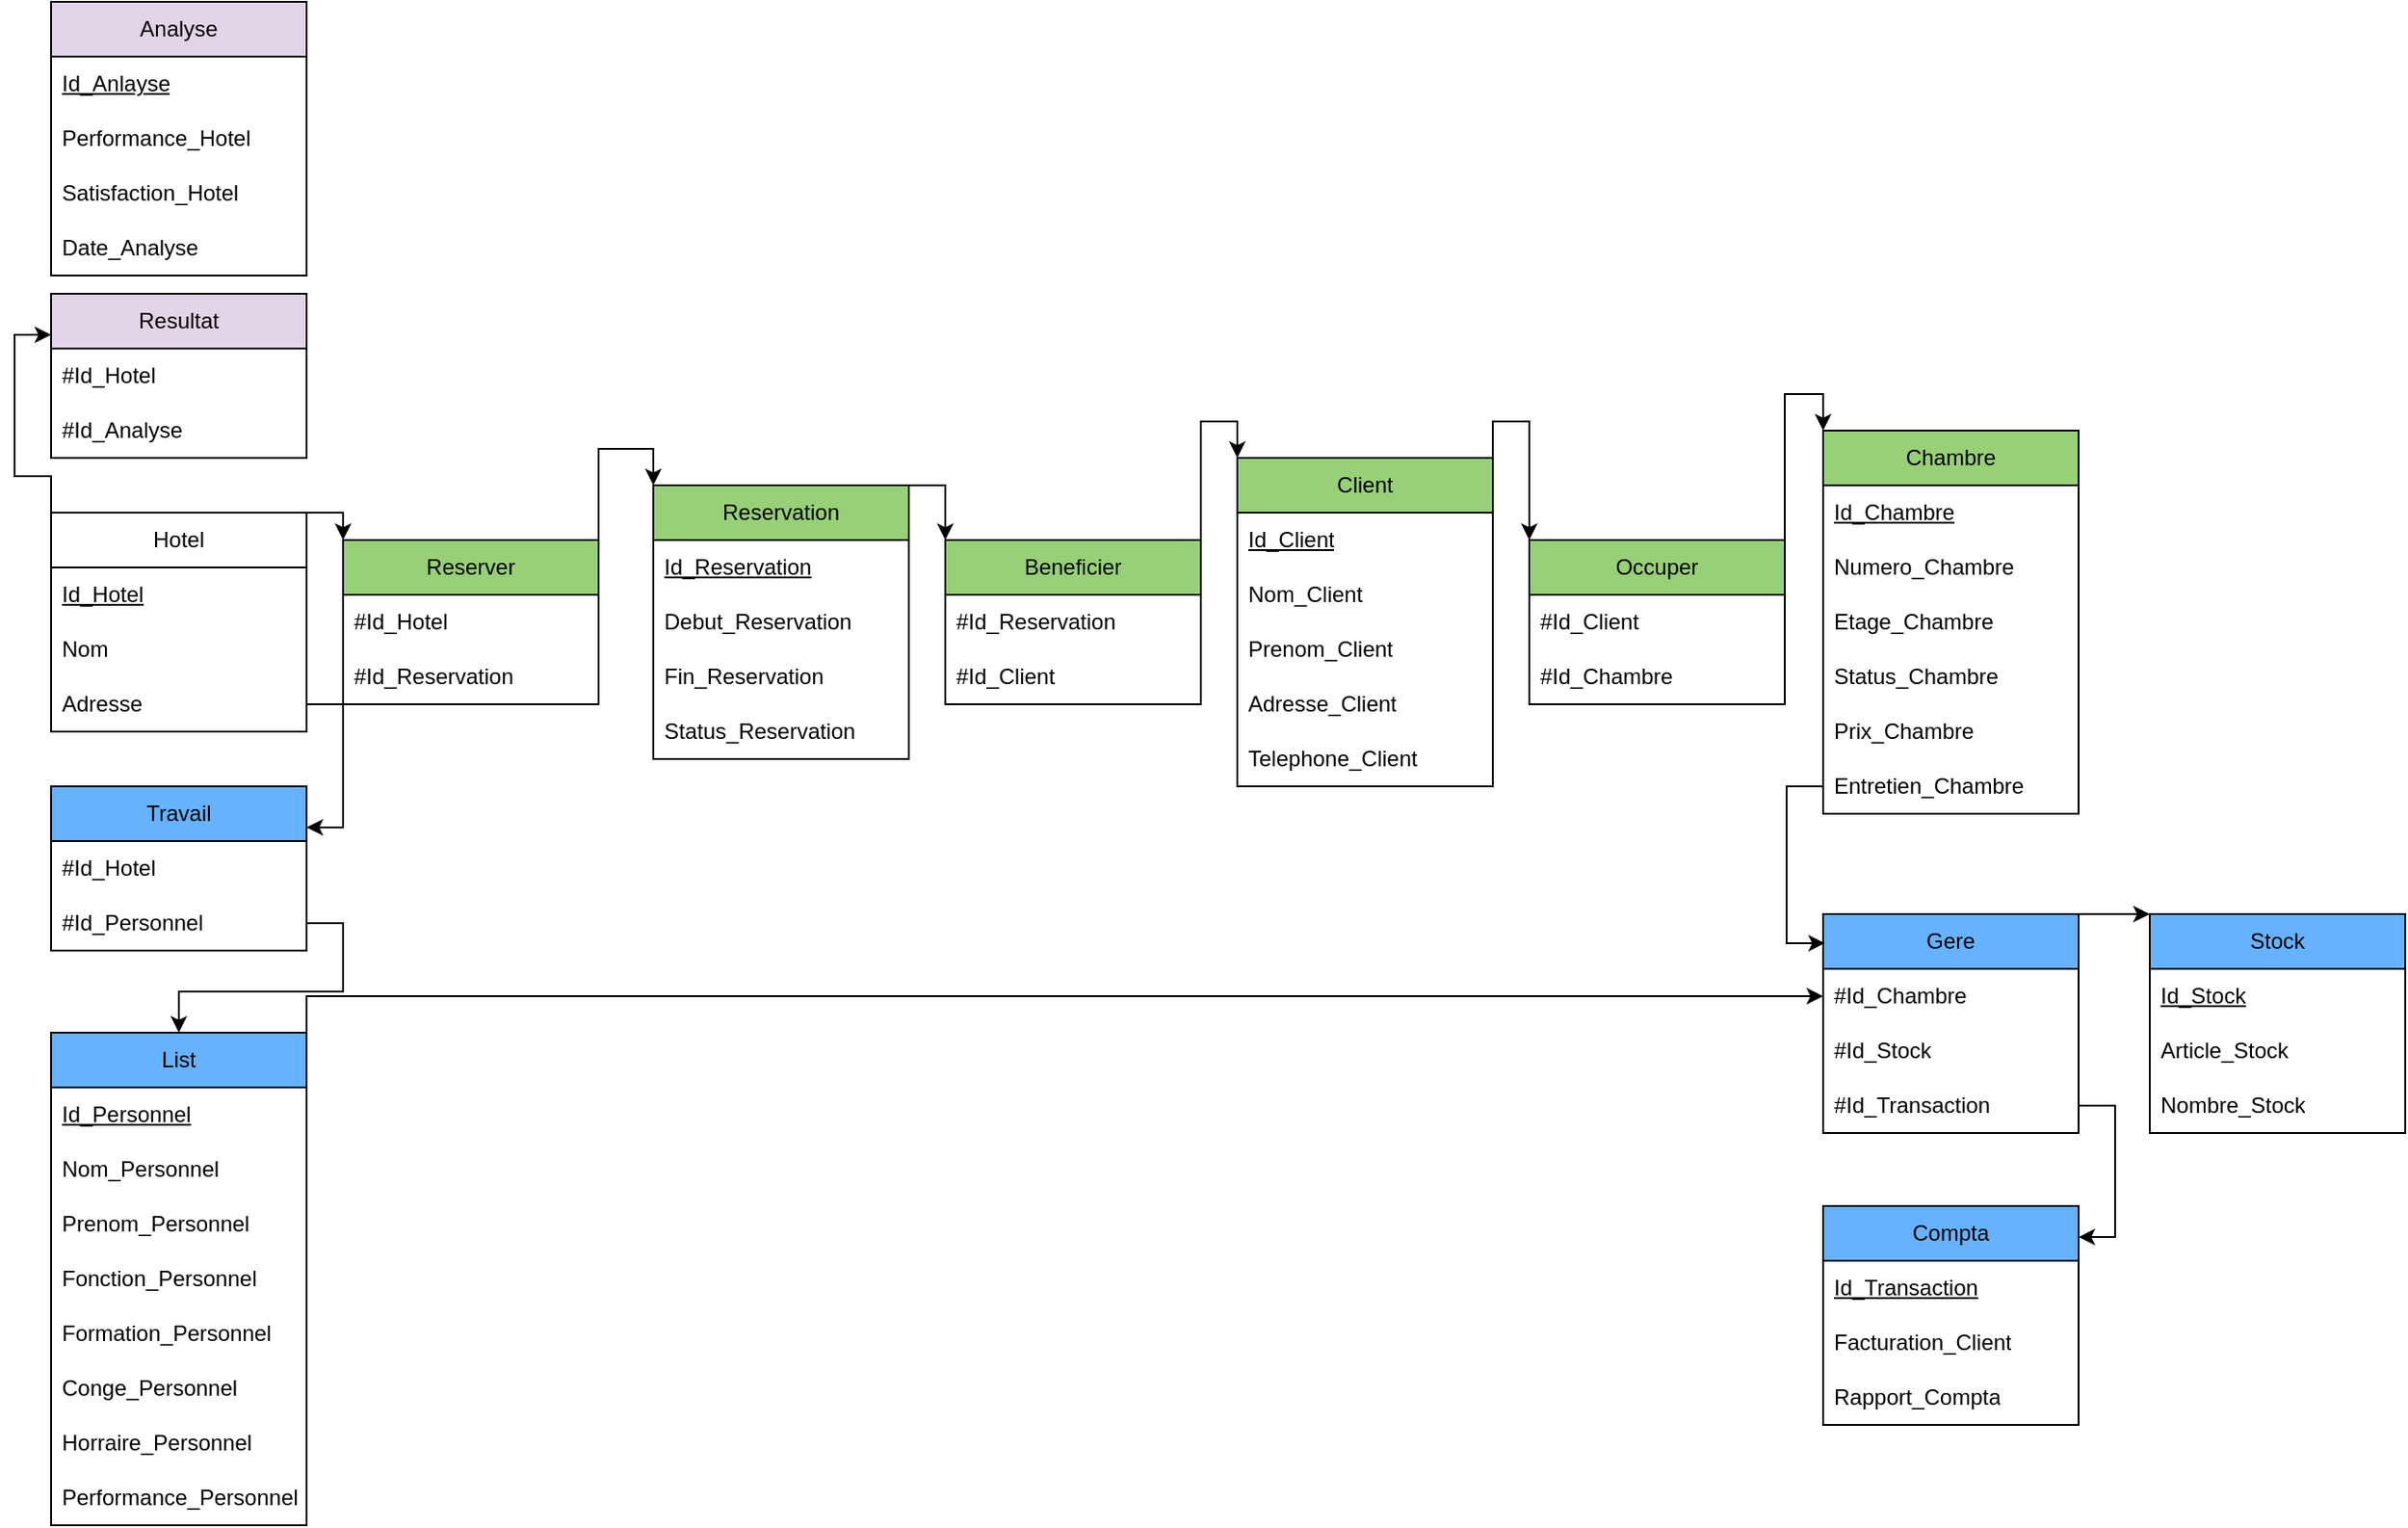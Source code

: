 <mxfile version="21.6.3" type="device">
  <diagram name="Page-1" id="eWUueyDzF56njyfigG2J">
    <mxGraphModel dx="712" dy="748" grid="1" gridSize="10" guides="1" tooltips="1" connect="1" arrows="1" fold="1" page="1" pageScale="1" pageWidth="827" pageHeight="1169" math="0" shadow="0">
      <root>
        <mxCell id="0" />
        <mxCell id="1" parent="0" />
        <mxCell id="WwFEts3Np7qWZr05_ZKs-65" style="edgeStyle=orthogonalEdgeStyle;rounded=0;orthogonalLoop=1;jettySize=auto;html=1;exitX=1;exitY=0;exitDx=0;exitDy=0;entryX=0;entryY=0;entryDx=0;entryDy=0;" edge="1" parent="1" source="WwFEts3Np7qWZr05_ZKs-1" target="WwFEts3Np7qWZr05_ZKs-5">
          <mxGeometry relative="1" as="geometry" />
        </mxCell>
        <mxCell id="WwFEts3Np7qWZr05_ZKs-89" style="edgeStyle=orthogonalEdgeStyle;rounded=0;orthogonalLoop=1;jettySize=auto;html=1;exitX=0;exitY=0;exitDx=0;exitDy=0;entryX=0;entryY=0.25;entryDx=0;entryDy=0;" edge="1" parent="1" source="WwFEts3Np7qWZr05_ZKs-1" target="WwFEts3Np7qWZr05_ZKs-78">
          <mxGeometry relative="1" as="geometry" />
        </mxCell>
        <mxCell id="WwFEts3Np7qWZr05_ZKs-1" value="Hotel" style="swimlane;fontStyle=0;childLayout=stackLayout;horizontal=1;startSize=30;horizontalStack=0;resizeParent=1;resizeParentMax=0;resizeLast=0;collapsible=1;marginBottom=0;whiteSpace=wrap;html=1;" vertex="1" parent="1">
          <mxGeometry x="130" y="300" width="140" height="120" as="geometry" />
        </mxCell>
        <mxCell id="WwFEts3Np7qWZr05_ZKs-2" value="&lt;u&gt;Id_Hotel&lt;/u&gt;" style="text;strokeColor=none;fillColor=none;align=left;verticalAlign=middle;spacingLeft=4;spacingRight=4;overflow=hidden;points=[[0,0.5],[1,0.5]];portConstraint=eastwest;rotatable=0;whiteSpace=wrap;html=1;" vertex="1" parent="WwFEts3Np7qWZr05_ZKs-1">
          <mxGeometry y="30" width="140" height="30" as="geometry" />
        </mxCell>
        <mxCell id="WwFEts3Np7qWZr05_ZKs-88" value="Nom" style="text;strokeColor=none;fillColor=none;align=left;verticalAlign=middle;spacingLeft=4;spacingRight=4;overflow=hidden;points=[[0,0.5],[1,0.5]];portConstraint=eastwest;rotatable=0;whiteSpace=wrap;html=1;" vertex="1" parent="WwFEts3Np7qWZr05_ZKs-1">
          <mxGeometry y="60" width="140" height="30" as="geometry" />
        </mxCell>
        <mxCell id="WwFEts3Np7qWZr05_ZKs-4" value="Adresse" style="text;strokeColor=none;fillColor=none;align=left;verticalAlign=middle;spacingLeft=4;spacingRight=4;overflow=hidden;points=[[0,0.5],[1,0.5]];portConstraint=eastwest;rotatable=0;whiteSpace=wrap;html=1;" vertex="1" parent="WwFEts3Np7qWZr05_ZKs-1">
          <mxGeometry y="90" width="140" height="30" as="geometry" />
        </mxCell>
        <mxCell id="WwFEts3Np7qWZr05_ZKs-66" style="edgeStyle=orthogonalEdgeStyle;rounded=0;orthogonalLoop=1;jettySize=auto;html=1;exitX=1;exitY=0;exitDx=0;exitDy=0;entryX=0;entryY=0;entryDx=0;entryDy=0;" edge="1" parent="1" source="WwFEts3Np7qWZr05_ZKs-5" target="WwFEts3Np7qWZr05_ZKs-9">
          <mxGeometry relative="1" as="geometry" />
        </mxCell>
        <mxCell id="WwFEts3Np7qWZr05_ZKs-5" value="Reserver" style="swimlane;fontStyle=0;childLayout=stackLayout;horizontal=1;startSize=30;horizontalStack=0;resizeParent=1;resizeParentMax=0;resizeLast=0;collapsible=1;marginBottom=0;whiteSpace=wrap;html=1;fillColor=#97D077;" vertex="1" parent="1">
          <mxGeometry x="290" y="315" width="140" height="90" as="geometry" />
        </mxCell>
        <mxCell id="WwFEts3Np7qWZr05_ZKs-6" value="#Id_Hotel&lt;span style=&quot;white-space: pre;&quot;&gt;&#x9;&lt;/span&gt;" style="text;strokeColor=none;fillColor=none;align=left;verticalAlign=middle;spacingLeft=4;spacingRight=4;overflow=hidden;points=[[0,0.5],[1,0.5]];portConstraint=eastwest;rotatable=0;whiteSpace=wrap;html=1;" vertex="1" parent="WwFEts3Np7qWZr05_ZKs-5">
          <mxGeometry y="30" width="140" height="30" as="geometry" />
        </mxCell>
        <mxCell id="WwFEts3Np7qWZr05_ZKs-7" value="#Id_Reservation" style="text;strokeColor=none;fillColor=none;align=left;verticalAlign=middle;spacingLeft=4;spacingRight=4;overflow=hidden;points=[[0,0.5],[1,0.5]];portConstraint=eastwest;rotatable=0;whiteSpace=wrap;html=1;" vertex="1" parent="WwFEts3Np7qWZr05_ZKs-5">
          <mxGeometry y="60" width="140" height="30" as="geometry" />
        </mxCell>
        <mxCell id="WwFEts3Np7qWZr05_ZKs-67" style="edgeStyle=orthogonalEdgeStyle;rounded=0;orthogonalLoop=1;jettySize=auto;html=1;exitX=1;exitY=0;exitDx=0;exitDy=0;entryX=0;entryY=0;entryDx=0;entryDy=0;" edge="1" parent="1" source="WwFEts3Np7qWZr05_ZKs-9" target="WwFEts3Np7qWZr05_ZKs-15">
          <mxGeometry relative="1" as="geometry" />
        </mxCell>
        <mxCell id="WwFEts3Np7qWZr05_ZKs-9" value="Reservation" style="swimlane;fontStyle=0;childLayout=stackLayout;horizontal=1;startSize=30;horizontalStack=0;resizeParent=1;resizeParentMax=0;resizeLast=0;collapsible=1;marginBottom=0;whiteSpace=wrap;html=1;fillColor=#97D077;" vertex="1" parent="1">
          <mxGeometry x="460" y="285" width="140" height="150" as="geometry" />
        </mxCell>
        <mxCell id="WwFEts3Np7qWZr05_ZKs-10" value="&lt;u&gt;Id_Reservation&lt;/u&gt;" style="text;strokeColor=none;fillColor=none;align=left;verticalAlign=middle;spacingLeft=4;spacingRight=4;overflow=hidden;points=[[0,0.5],[1,0.5]];portConstraint=eastwest;rotatable=0;whiteSpace=wrap;html=1;" vertex="1" parent="WwFEts3Np7qWZr05_ZKs-9">
          <mxGeometry y="30" width="140" height="30" as="geometry" />
        </mxCell>
        <mxCell id="WwFEts3Np7qWZr05_ZKs-11" value="Debut_Reservation" style="text;strokeColor=none;fillColor=none;align=left;verticalAlign=middle;spacingLeft=4;spacingRight=4;overflow=hidden;points=[[0,0.5],[1,0.5]];portConstraint=eastwest;rotatable=0;whiteSpace=wrap;html=1;" vertex="1" parent="WwFEts3Np7qWZr05_ZKs-9">
          <mxGeometry y="60" width="140" height="30" as="geometry" />
        </mxCell>
        <mxCell id="WwFEts3Np7qWZr05_ZKs-13" value="Fin_Reservation" style="text;strokeColor=none;fillColor=none;align=left;verticalAlign=middle;spacingLeft=4;spacingRight=4;overflow=hidden;points=[[0,0.5],[1,0.5]];portConstraint=eastwest;rotatable=0;whiteSpace=wrap;html=1;" vertex="1" parent="WwFEts3Np7qWZr05_ZKs-9">
          <mxGeometry y="90" width="140" height="30" as="geometry" />
        </mxCell>
        <mxCell id="WwFEts3Np7qWZr05_ZKs-12" value="Status_Reservation" style="text;strokeColor=none;fillColor=none;align=left;verticalAlign=middle;spacingLeft=4;spacingRight=4;overflow=hidden;points=[[0,0.5],[1,0.5]];portConstraint=eastwest;rotatable=0;whiteSpace=wrap;html=1;" vertex="1" parent="WwFEts3Np7qWZr05_ZKs-9">
          <mxGeometry y="120" width="140" height="30" as="geometry" />
        </mxCell>
        <mxCell id="WwFEts3Np7qWZr05_ZKs-68" style="edgeStyle=orthogonalEdgeStyle;rounded=0;orthogonalLoop=1;jettySize=auto;html=1;exitX=1;exitY=0;exitDx=0;exitDy=0;entryX=0;entryY=0;entryDx=0;entryDy=0;" edge="1" parent="1" source="WwFEts3Np7qWZr05_ZKs-15" target="WwFEts3Np7qWZr05_ZKs-19">
          <mxGeometry relative="1" as="geometry" />
        </mxCell>
        <mxCell id="WwFEts3Np7qWZr05_ZKs-15" value="Beneficier" style="swimlane;fontStyle=0;childLayout=stackLayout;horizontal=1;startSize=30;horizontalStack=0;resizeParent=1;resizeParentMax=0;resizeLast=0;collapsible=1;marginBottom=0;whiteSpace=wrap;html=1;fillColor=#97D077;" vertex="1" parent="1">
          <mxGeometry x="620" y="315" width="140" height="90" as="geometry" />
        </mxCell>
        <mxCell id="WwFEts3Np7qWZr05_ZKs-16" value="#Id_Reservation&lt;span style=&quot;white-space: pre;&quot;&gt;&#x9;&lt;/span&gt;" style="text;strokeColor=none;fillColor=none;align=left;verticalAlign=middle;spacingLeft=4;spacingRight=4;overflow=hidden;points=[[0,0.5],[1,0.5]];portConstraint=eastwest;rotatable=0;whiteSpace=wrap;html=1;" vertex="1" parent="WwFEts3Np7qWZr05_ZKs-15">
          <mxGeometry y="30" width="140" height="30" as="geometry" />
        </mxCell>
        <mxCell id="WwFEts3Np7qWZr05_ZKs-17" value="#Id_Client" style="text;strokeColor=none;fillColor=none;align=left;verticalAlign=middle;spacingLeft=4;spacingRight=4;overflow=hidden;points=[[0,0.5],[1,0.5]];portConstraint=eastwest;rotatable=0;whiteSpace=wrap;html=1;" vertex="1" parent="WwFEts3Np7qWZr05_ZKs-15">
          <mxGeometry y="60" width="140" height="30" as="geometry" />
        </mxCell>
        <mxCell id="WwFEts3Np7qWZr05_ZKs-69" style="edgeStyle=orthogonalEdgeStyle;rounded=0;orthogonalLoop=1;jettySize=auto;html=1;exitX=1;exitY=0;exitDx=0;exitDy=0;entryX=0;entryY=0;entryDx=0;entryDy=0;" edge="1" parent="1" source="WwFEts3Np7qWZr05_ZKs-19" target="WwFEts3Np7qWZr05_ZKs-25">
          <mxGeometry relative="1" as="geometry" />
        </mxCell>
        <mxCell id="WwFEts3Np7qWZr05_ZKs-19" value="Client" style="swimlane;fontStyle=0;childLayout=stackLayout;horizontal=1;startSize=30;horizontalStack=0;resizeParent=1;resizeParentMax=0;resizeLast=0;collapsible=1;marginBottom=0;whiteSpace=wrap;html=1;fillColor=#97D077;" vertex="1" parent="1">
          <mxGeometry x="780" y="270" width="140" height="180" as="geometry" />
        </mxCell>
        <mxCell id="WwFEts3Np7qWZr05_ZKs-20" value="&lt;u&gt;Id_Client&lt;/u&gt;" style="text;strokeColor=none;fillColor=none;align=left;verticalAlign=middle;spacingLeft=4;spacingRight=4;overflow=hidden;points=[[0,0.5],[1,0.5]];portConstraint=eastwest;rotatable=0;whiteSpace=wrap;html=1;" vertex="1" parent="WwFEts3Np7qWZr05_ZKs-19">
          <mxGeometry y="30" width="140" height="30" as="geometry" />
        </mxCell>
        <mxCell id="WwFEts3Np7qWZr05_ZKs-21" value="Nom_Client" style="text;strokeColor=none;fillColor=none;align=left;verticalAlign=middle;spacingLeft=4;spacingRight=4;overflow=hidden;points=[[0,0.5],[1,0.5]];portConstraint=eastwest;rotatable=0;whiteSpace=wrap;html=1;" vertex="1" parent="WwFEts3Np7qWZr05_ZKs-19">
          <mxGeometry y="60" width="140" height="30" as="geometry" />
        </mxCell>
        <mxCell id="WwFEts3Np7qWZr05_ZKs-24" value="Prenom_Client" style="text;strokeColor=none;fillColor=none;align=left;verticalAlign=middle;spacingLeft=4;spacingRight=4;overflow=hidden;points=[[0,0.5],[1,0.5]];portConstraint=eastwest;rotatable=0;whiteSpace=wrap;html=1;" vertex="1" parent="WwFEts3Np7qWZr05_ZKs-19">
          <mxGeometry y="90" width="140" height="30" as="geometry" />
        </mxCell>
        <mxCell id="WwFEts3Np7qWZr05_ZKs-22" value="Adresse_Client" style="text;strokeColor=none;fillColor=none;align=left;verticalAlign=middle;spacingLeft=4;spacingRight=4;overflow=hidden;points=[[0,0.5],[1,0.5]];portConstraint=eastwest;rotatable=0;whiteSpace=wrap;html=1;" vertex="1" parent="WwFEts3Np7qWZr05_ZKs-19">
          <mxGeometry y="120" width="140" height="30" as="geometry" />
        </mxCell>
        <mxCell id="WwFEts3Np7qWZr05_ZKs-23" value="Telephone_Client" style="text;strokeColor=none;fillColor=none;align=left;verticalAlign=middle;spacingLeft=4;spacingRight=4;overflow=hidden;points=[[0,0.5],[1,0.5]];portConstraint=eastwest;rotatable=0;whiteSpace=wrap;html=1;" vertex="1" parent="WwFEts3Np7qWZr05_ZKs-19">
          <mxGeometry y="150" width="140" height="30" as="geometry" />
        </mxCell>
        <mxCell id="WwFEts3Np7qWZr05_ZKs-70" style="edgeStyle=orthogonalEdgeStyle;rounded=0;orthogonalLoop=1;jettySize=auto;html=1;exitX=1;exitY=0;exitDx=0;exitDy=0;entryX=0;entryY=0;entryDx=0;entryDy=0;" edge="1" parent="1" source="WwFEts3Np7qWZr05_ZKs-25" target="WwFEts3Np7qWZr05_ZKs-30">
          <mxGeometry relative="1" as="geometry" />
        </mxCell>
        <mxCell id="WwFEts3Np7qWZr05_ZKs-25" value="Occuper" style="swimlane;fontStyle=0;childLayout=stackLayout;horizontal=1;startSize=30;horizontalStack=0;resizeParent=1;resizeParentMax=0;resizeLast=0;collapsible=1;marginBottom=0;whiteSpace=wrap;html=1;fillColor=#97D077;" vertex="1" parent="1">
          <mxGeometry x="940" y="315" width="140" height="90" as="geometry" />
        </mxCell>
        <mxCell id="WwFEts3Np7qWZr05_ZKs-29" value="#Id_Client" style="text;strokeColor=none;fillColor=none;align=left;verticalAlign=middle;spacingLeft=4;spacingRight=4;overflow=hidden;points=[[0,0.5],[1,0.5]];portConstraint=eastwest;rotatable=0;whiteSpace=wrap;html=1;" vertex="1" parent="WwFEts3Np7qWZr05_ZKs-25">
          <mxGeometry y="30" width="140" height="30" as="geometry" />
        </mxCell>
        <mxCell id="WwFEts3Np7qWZr05_ZKs-26" value="#Id_Chambre" style="text;strokeColor=none;fillColor=none;align=left;verticalAlign=middle;spacingLeft=4;spacingRight=4;overflow=hidden;points=[[0,0.5],[1,0.5]];portConstraint=eastwest;rotatable=0;whiteSpace=wrap;html=1;" vertex="1" parent="WwFEts3Np7qWZr05_ZKs-25">
          <mxGeometry y="60" width="140" height="30" as="geometry" />
        </mxCell>
        <mxCell id="WwFEts3Np7qWZr05_ZKs-30" value="Chambre" style="swimlane;fontStyle=0;childLayout=stackLayout;horizontal=1;startSize=30;horizontalStack=0;resizeParent=1;resizeParentMax=0;resizeLast=0;collapsible=1;marginBottom=0;whiteSpace=wrap;html=1;fillColor=#97D077;" vertex="1" parent="1">
          <mxGeometry x="1101" y="255" width="140" height="210" as="geometry" />
        </mxCell>
        <mxCell id="WwFEts3Np7qWZr05_ZKs-31" value="&lt;u&gt;Id_Chambre&lt;/u&gt;" style="text;strokeColor=none;fillColor=none;align=left;verticalAlign=middle;spacingLeft=4;spacingRight=4;overflow=hidden;points=[[0,0.5],[1,0.5]];portConstraint=eastwest;rotatable=0;whiteSpace=wrap;html=1;" vertex="1" parent="WwFEts3Np7qWZr05_ZKs-30">
          <mxGeometry y="30" width="140" height="30" as="geometry" />
        </mxCell>
        <mxCell id="WwFEts3Np7qWZr05_ZKs-32" value="Numero_Chambre" style="text;strokeColor=none;fillColor=none;align=left;verticalAlign=middle;spacingLeft=4;spacingRight=4;overflow=hidden;points=[[0,0.5],[1,0.5]];portConstraint=eastwest;rotatable=0;whiteSpace=wrap;html=1;" vertex="1" parent="WwFEts3Np7qWZr05_ZKs-30">
          <mxGeometry y="60" width="140" height="30" as="geometry" />
        </mxCell>
        <mxCell id="WwFEts3Np7qWZr05_ZKs-33" value="Etage_Chambre" style="text;strokeColor=none;fillColor=none;align=left;verticalAlign=middle;spacingLeft=4;spacingRight=4;overflow=hidden;points=[[0,0.5],[1,0.5]];portConstraint=eastwest;rotatable=0;whiteSpace=wrap;html=1;" vertex="1" parent="WwFEts3Np7qWZr05_ZKs-30">
          <mxGeometry y="90" width="140" height="30" as="geometry" />
        </mxCell>
        <mxCell id="WwFEts3Np7qWZr05_ZKs-37" value="Status_Chambre" style="text;strokeColor=none;fillColor=none;align=left;verticalAlign=middle;spacingLeft=4;spacingRight=4;overflow=hidden;points=[[0,0.5],[1,0.5]];portConstraint=eastwest;rotatable=0;whiteSpace=wrap;html=1;" vertex="1" parent="WwFEts3Np7qWZr05_ZKs-30">
          <mxGeometry y="120" width="140" height="30" as="geometry" />
        </mxCell>
        <mxCell id="WwFEts3Np7qWZr05_ZKs-36" value="Prix_Chambre" style="text;strokeColor=none;fillColor=none;align=left;verticalAlign=middle;spacingLeft=4;spacingRight=4;overflow=hidden;points=[[0,0.5],[1,0.5]];portConstraint=eastwest;rotatable=0;whiteSpace=wrap;html=1;" vertex="1" parent="WwFEts3Np7qWZr05_ZKs-30">
          <mxGeometry y="150" width="140" height="30" as="geometry" />
        </mxCell>
        <mxCell id="WwFEts3Np7qWZr05_ZKs-35" value="Entretien_Chambre" style="text;strokeColor=none;fillColor=none;align=left;verticalAlign=middle;spacingLeft=4;spacingRight=4;overflow=hidden;points=[[0,0.5],[1,0.5]];portConstraint=eastwest;rotatable=0;whiteSpace=wrap;html=1;" vertex="1" parent="WwFEts3Np7qWZr05_ZKs-30">
          <mxGeometry y="180" width="140" height="30" as="geometry" />
        </mxCell>
        <mxCell id="WwFEts3Np7qWZr05_ZKs-72" style="edgeStyle=orthogonalEdgeStyle;rounded=0;orthogonalLoop=1;jettySize=auto;html=1;exitX=1;exitY=0;exitDx=0;exitDy=0;entryX=0;entryY=0;entryDx=0;entryDy=0;" edge="1" parent="1" source="WwFEts3Np7qWZr05_ZKs-38" target="WwFEts3Np7qWZr05_ZKs-43">
          <mxGeometry relative="1" as="geometry" />
        </mxCell>
        <mxCell id="WwFEts3Np7qWZr05_ZKs-38" value="Gere" style="swimlane;fontStyle=0;childLayout=stackLayout;horizontal=1;startSize=30;horizontalStack=0;resizeParent=1;resizeParentMax=0;resizeLast=0;collapsible=1;marginBottom=0;whiteSpace=wrap;html=1;fillColor=#66B2FF;" vertex="1" parent="1">
          <mxGeometry x="1101" y="520" width="140" height="120" as="geometry" />
        </mxCell>
        <mxCell id="WwFEts3Np7qWZr05_ZKs-42" value="#Id_Chambre" style="text;strokeColor=none;fillColor=none;align=left;verticalAlign=middle;spacingLeft=4;spacingRight=4;overflow=hidden;points=[[0,0.5],[1,0.5]];portConstraint=eastwest;rotatable=0;whiteSpace=wrap;html=1;" vertex="1" parent="WwFEts3Np7qWZr05_ZKs-38">
          <mxGeometry y="30" width="140" height="30" as="geometry" />
        </mxCell>
        <mxCell id="WwFEts3Np7qWZr05_ZKs-40" value="#Id_Stock" style="text;strokeColor=none;fillColor=none;align=left;verticalAlign=middle;spacingLeft=4;spacingRight=4;overflow=hidden;points=[[0,0.5],[1,0.5]];portConstraint=eastwest;rotatable=0;whiteSpace=wrap;html=1;" vertex="1" parent="WwFEts3Np7qWZr05_ZKs-38">
          <mxGeometry y="60" width="140" height="30" as="geometry" />
        </mxCell>
        <mxCell id="WwFEts3Np7qWZr05_ZKs-41" value="#Id_Transaction" style="text;strokeColor=none;fillColor=none;align=left;verticalAlign=middle;spacingLeft=4;spacingRight=4;overflow=hidden;points=[[0,0.5],[1,0.5]];portConstraint=eastwest;rotatable=0;whiteSpace=wrap;html=1;" vertex="1" parent="WwFEts3Np7qWZr05_ZKs-38">
          <mxGeometry y="90" width="140" height="30" as="geometry" />
        </mxCell>
        <mxCell id="WwFEts3Np7qWZr05_ZKs-43" value="Stock" style="swimlane;fontStyle=0;childLayout=stackLayout;horizontal=1;startSize=30;horizontalStack=0;resizeParent=1;resizeParentMax=0;resizeLast=0;collapsible=1;marginBottom=0;whiteSpace=wrap;html=1;fillColor=#66B2FF;" vertex="1" parent="1">
          <mxGeometry x="1280" y="520" width="140" height="120" as="geometry" />
        </mxCell>
        <mxCell id="WwFEts3Np7qWZr05_ZKs-44" value="&lt;u&gt;Id_Stock&lt;/u&gt;" style="text;strokeColor=none;fillColor=none;align=left;verticalAlign=middle;spacingLeft=4;spacingRight=4;overflow=hidden;points=[[0,0.5],[1,0.5]];portConstraint=eastwest;rotatable=0;whiteSpace=wrap;html=1;" vertex="1" parent="WwFEts3Np7qWZr05_ZKs-43">
          <mxGeometry y="30" width="140" height="30" as="geometry" />
        </mxCell>
        <mxCell id="WwFEts3Np7qWZr05_ZKs-45" value="Article_Stock" style="text;strokeColor=none;fillColor=none;align=left;verticalAlign=middle;spacingLeft=4;spacingRight=4;overflow=hidden;points=[[0,0.5],[1,0.5]];portConstraint=eastwest;rotatable=0;whiteSpace=wrap;html=1;" vertex="1" parent="WwFEts3Np7qWZr05_ZKs-43">
          <mxGeometry y="60" width="140" height="30" as="geometry" />
        </mxCell>
        <mxCell id="WwFEts3Np7qWZr05_ZKs-46" value="Nombre_Stock" style="text;strokeColor=none;fillColor=none;align=left;verticalAlign=middle;spacingLeft=4;spacingRight=4;overflow=hidden;points=[[0,0.5],[1,0.5]];portConstraint=eastwest;rotatable=0;whiteSpace=wrap;html=1;" vertex="1" parent="WwFEts3Np7qWZr05_ZKs-43">
          <mxGeometry y="90" width="140" height="30" as="geometry" />
        </mxCell>
        <mxCell id="WwFEts3Np7qWZr05_ZKs-47" value="Compta" style="swimlane;fontStyle=0;childLayout=stackLayout;horizontal=1;startSize=30;horizontalStack=0;resizeParent=1;resizeParentMax=0;resizeLast=0;collapsible=1;marginBottom=0;whiteSpace=wrap;html=1;fillColor=#66B2FF;" vertex="1" parent="1">
          <mxGeometry x="1101" y="680" width="140" height="120" as="geometry" />
        </mxCell>
        <mxCell id="WwFEts3Np7qWZr05_ZKs-48" value="&lt;u&gt;Id_Transaction&lt;/u&gt;" style="text;strokeColor=none;fillColor=none;align=left;verticalAlign=middle;spacingLeft=4;spacingRight=4;overflow=hidden;points=[[0,0.5],[1,0.5]];portConstraint=eastwest;rotatable=0;whiteSpace=wrap;html=1;" vertex="1" parent="WwFEts3Np7qWZr05_ZKs-47">
          <mxGeometry y="30" width="140" height="30" as="geometry" />
        </mxCell>
        <mxCell id="WwFEts3Np7qWZr05_ZKs-49" value="Facturation_Client" style="text;strokeColor=none;fillColor=none;align=left;verticalAlign=middle;spacingLeft=4;spacingRight=4;overflow=hidden;points=[[0,0.5],[1,0.5]];portConstraint=eastwest;rotatable=0;whiteSpace=wrap;html=1;" vertex="1" parent="WwFEts3Np7qWZr05_ZKs-47">
          <mxGeometry y="60" width="140" height="30" as="geometry" />
        </mxCell>
        <mxCell id="WwFEts3Np7qWZr05_ZKs-50" value="Rapport_Compta" style="text;strokeColor=none;fillColor=none;align=left;verticalAlign=middle;spacingLeft=4;spacingRight=4;overflow=hidden;points=[[0,0.5],[1,0.5]];portConstraint=eastwest;rotatable=0;whiteSpace=wrap;html=1;" vertex="1" parent="WwFEts3Np7qWZr05_ZKs-47">
          <mxGeometry y="90" width="140" height="30" as="geometry" />
        </mxCell>
        <mxCell id="WwFEts3Np7qWZr05_ZKs-51" value="Travail" style="swimlane;fontStyle=0;childLayout=stackLayout;horizontal=1;startSize=30;horizontalStack=0;resizeParent=1;resizeParentMax=0;resizeLast=0;collapsible=1;marginBottom=0;whiteSpace=wrap;html=1;fillColor=#66B2FF;" vertex="1" parent="1">
          <mxGeometry x="130" y="450" width="140" height="90" as="geometry" />
        </mxCell>
        <mxCell id="WwFEts3Np7qWZr05_ZKs-55" value="#Id_Hotel&lt;span style=&quot;white-space: pre;&quot;&gt;&#x9;&lt;/span&gt;" style="text;strokeColor=none;fillColor=none;align=left;verticalAlign=middle;spacingLeft=4;spacingRight=4;overflow=hidden;points=[[0,0.5],[1,0.5]];portConstraint=eastwest;rotatable=0;whiteSpace=wrap;html=1;" vertex="1" parent="WwFEts3Np7qWZr05_ZKs-51">
          <mxGeometry y="30" width="140" height="30" as="geometry" />
        </mxCell>
        <mxCell id="WwFEts3Np7qWZr05_ZKs-54" value="#Id_Personnel" style="text;strokeColor=none;fillColor=none;align=left;verticalAlign=middle;spacingLeft=4;spacingRight=4;overflow=hidden;points=[[0,0.5],[1,0.5]];portConstraint=eastwest;rotatable=0;whiteSpace=wrap;html=1;" vertex="1" parent="WwFEts3Np7qWZr05_ZKs-51">
          <mxGeometry y="60" width="140" height="30" as="geometry" />
        </mxCell>
        <mxCell id="WwFEts3Np7qWZr05_ZKs-77" style="edgeStyle=orthogonalEdgeStyle;rounded=0;orthogonalLoop=1;jettySize=auto;html=1;exitX=1;exitY=0;exitDx=0;exitDy=0;entryX=0;entryY=0.5;entryDx=0;entryDy=0;" edge="1" parent="1" source="WwFEts3Np7qWZr05_ZKs-56" target="WwFEts3Np7qWZr05_ZKs-42">
          <mxGeometry relative="1" as="geometry" />
        </mxCell>
        <mxCell id="WwFEts3Np7qWZr05_ZKs-56" value="List" style="swimlane;fontStyle=0;childLayout=stackLayout;horizontal=1;startSize=30;horizontalStack=0;resizeParent=1;resizeParentMax=0;resizeLast=0;collapsible=1;marginBottom=0;whiteSpace=wrap;html=1;fillColor=#66B2FF;" vertex="1" parent="1">
          <mxGeometry x="130" y="585" width="140" height="270" as="geometry" />
        </mxCell>
        <mxCell id="WwFEts3Np7qWZr05_ZKs-57" value="&lt;u&gt;Id_Personnel&lt;/u&gt;" style="text;strokeColor=none;fillColor=none;align=left;verticalAlign=middle;spacingLeft=4;spacingRight=4;overflow=hidden;points=[[0,0.5],[1,0.5]];portConstraint=eastwest;rotatable=0;whiteSpace=wrap;html=1;" vertex="1" parent="WwFEts3Np7qWZr05_ZKs-56">
          <mxGeometry y="30" width="140" height="30" as="geometry" />
        </mxCell>
        <mxCell id="WwFEts3Np7qWZr05_ZKs-60" value="Nom_Personnel" style="text;strokeColor=none;fillColor=none;align=left;verticalAlign=middle;spacingLeft=4;spacingRight=4;overflow=hidden;points=[[0,0.5],[1,0.5]];portConstraint=eastwest;rotatable=0;whiteSpace=wrap;html=1;" vertex="1" parent="WwFEts3Np7qWZr05_ZKs-56">
          <mxGeometry y="60" width="140" height="30" as="geometry" />
        </mxCell>
        <mxCell id="WwFEts3Np7qWZr05_ZKs-64" value="Prenom_Personnel" style="text;strokeColor=none;fillColor=none;align=left;verticalAlign=middle;spacingLeft=4;spacingRight=4;overflow=hidden;points=[[0,0.5],[1,0.5]];portConstraint=eastwest;rotatable=0;whiteSpace=wrap;html=1;" vertex="1" parent="WwFEts3Np7qWZr05_ZKs-56">
          <mxGeometry y="90" width="140" height="30" as="geometry" />
        </mxCell>
        <mxCell id="WwFEts3Np7qWZr05_ZKs-63" value="Fonction_Personnel" style="text;strokeColor=none;fillColor=none;align=left;verticalAlign=middle;spacingLeft=4;spacingRight=4;overflow=hidden;points=[[0,0.5],[1,0.5]];portConstraint=eastwest;rotatable=0;whiteSpace=wrap;html=1;" vertex="1" parent="WwFEts3Np7qWZr05_ZKs-56">
          <mxGeometry y="120" width="140" height="30" as="geometry" />
        </mxCell>
        <mxCell id="WwFEts3Np7qWZr05_ZKs-62" value="Formation_Personnel" style="text;strokeColor=none;fillColor=none;align=left;verticalAlign=middle;spacingLeft=4;spacingRight=4;overflow=hidden;points=[[0,0.5],[1,0.5]];portConstraint=eastwest;rotatable=0;whiteSpace=wrap;html=1;" vertex="1" parent="WwFEts3Np7qWZr05_ZKs-56">
          <mxGeometry y="150" width="140" height="30" as="geometry" />
        </mxCell>
        <mxCell id="WwFEts3Np7qWZr05_ZKs-61" value="Conge_Personnel" style="text;strokeColor=none;fillColor=none;align=left;verticalAlign=middle;spacingLeft=4;spacingRight=4;overflow=hidden;points=[[0,0.5],[1,0.5]];portConstraint=eastwest;rotatable=0;whiteSpace=wrap;html=1;" vertex="1" parent="WwFEts3Np7qWZr05_ZKs-56">
          <mxGeometry y="180" width="140" height="30" as="geometry" />
        </mxCell>
        <mxCell id="WwFEts3Np7qWZr05_ZKs-58" value="Horraire_Personnel" style="text;strokeColor=none;fillColor=none;align=left;verticalAlign=middle;spacingLeft=4;spacingRight=4;overflow=hidden;points=[[0,0.5],[1,0.5]];portConstraint=eastwest;rotatable=0;whiteSpace=wrap;html=1;" vertex="1" parent="WwFEts3Np7qWZr05_ZKs-56">
          <mxGeometry y="210" width="140" height="30" as="geometry" />
        </mxCell>
        <mxCell id="WwFEts3Np7qWZr05_ZKs-59" value="Performance_Personnel" style="text;strokeColor=none;fillColor=none;align=left;verticalAlign=middle;spacingLeft=4;spacingRight=4;overflow=hidden;points=[[0,0.5],[1,0.5]];portConstraint=eastwest;rotatable=0;whiteSpace=wrap;html=1;" vertex="1" parent="WwFEts3Np7qWZr05_ZKs-56">
          <mxGeometry y="240" width="140" height="30" as="geometry" />
        </mxCell>
        <mxCell id="WwFEts3Np7qWZr05_ZKs-71" style="edgeStyle=orthogonalEdgeStyle;rounded=0;orthogonalLoop=1;jettySize=auto;html=1;exitX=0;exitY=0.5;exitDx=0;exitDy=0;entryX=0.007;entryY=0.133;entryDx=0;entryDy=0;entryPerimeter=0;" edge="1" parent="1" source="WwFEts3Np7qWZr05_ZKs-35" target="WwFEts3Np7qWZr05_ZKs-38">
          <mxGeometry relative="1" as="geometry" />
        </mxCell>
        <mxCell id="WwFEts3Np7qWZr05_ZKs-73" style="edgeStyle=orthogonalEdgeStyle;rounded=0;orthogonalLoop=1;jettySize=auto;html=1;exitX=1;exitY=0.5;exitDx=0;exitDy=0;entryX=1;entryY=0.142;entryDx=0;entryDy=0;entryPerimeter=0;" edge="1" parent="1" source="WwFEts3Np7qWZr05_ZKs-41" target="WwFEts3Np7qWZr05_ZKs-47">
          <mxGeometry relative="1" as="geometry" />
        </mxCell>
        <mxCell id="WwFEts3Np7qWZr05_ZKs-75" style="edgeStyle=orthogonalEdgeStyle;rounded=0;orthogonalLoop=1;jettySize=auto;html=1;exitX=1;exitY=0.5;exitDx=0;exitDy=0;entryX=1;entryY=0.25;entryDx=0;entryDy=0;" edge="1" parent="1" source="WwFEts3Np7qWZr05_ZKs-4" target="WwFEts3Np7qWZr05_ZKs-51">
          <mxGeometry relative="1" as="geometry" />
        </mxCell>
        <mxCell id="WwFEts3Np7qWZr05_ZKs-76" style="edgeStyle=orthogonalEdgeStyle;rounded=0;orthogonalLoop=1;jettySize=auto;html=1;exitX=1;exitY=0.5;exitDx=0;exitDy=0;" edge="1" parent="1" source="WwFEts3Np7qWZr05_ZKs-54" target="WwFEts3Np7qWZr05_ZKs-56">
          <mxGeometry relative="1" as="geometry" />
        </mxCell>
        <mxCell id="WwFEts3Np7qWZr05_ZKs-78" value="Resultat" style="swimlane;fontStyle=0;childLayout=stackLayout;horizontal=1;startSize=30;horizontalStack=0;resizeParent=1;resizeParentMax=0;resizeLast=0;collapsible=1;marginBottom=0;whiteSpace=wrap;html=1;fillColor=#E1D5E7;" vertex="1" parent="1">
          <mxGeometry x="130" y="180" width="140" height="90" as="geometry" />
        </mxCell>
        <mxCell id="WwFEts3Np7qWZr05_ZKs-83" value="#Id_Hotel&lt;span style=&quot;white-space: pre;&quot;&gt;&#x9;&lt;/span&gt;" style="text;strokeColor=none;fillColor=none;align=left;verticalAlign=middle;spacingLeft=4;spacingRight=4;overflow=hidden;points=[[0,0.5],[1,0.5]];portConstraint=eastwest;rotatable=0;whiteSpace=wrap;html=1;" vertex="1" parent="WwFEts3Np7qWZr05_ZKs-78">
          <mxGeometry y="30" width="140" height="30" as="geometry" />
        </mxCell>
        <mxCell id="WwFEts3Np7qWZr05_ZKs-90" value="#Id_Analyse" style="text;strokeColor=none;fillColor=none;align=left;verticalAlign=middle;spacingLeft=4;spacingRight=4;overflow=hidden;points=[[0,0.5],[1,0.5]];portConstraint=eastwest;rotatable=0;whiteSpace=wrap;html=1;" vertex="1" parent="WwFEts3Np7qWZr05_ZKs-78">
          <mxGeometry y="60" width="140" height="30" as="geometry" />
        </mxCell>
        <mxCell id="WwFEts3Np7qWZr05_ZKs-91" value="Analyse" style="swimlane;fontStyle=0;childLayout=stackLayout;horizontal=1;startSize=30;horizontalStack=0;resizeParent=1;resizeParentMax=0;resizeLast=0;collapsible=1;marginBottom=0;whiteSpace=wrap;html=1;fillColor=#E1D5E7;" vertex="1" parent="1">
          <mxGeometry x="130" y="20" width="140" height="150" as="geometry" />
        </mxCell>
        <mxCell id="WwFEts3Np7qWZr05_ZKs-92" value="&lt;u&gt;Id_Anlayse&lt;/u&gt;" style="text;strokeColor=none;fillColor=none;align=left;verticalAlign=middle;spacingLeft=4;spacingRight=4;overflow=hidden;points=[[0,0.5],[1,0.5]];portConstraint=eastwest;rotatable=0;whiteSpace=wrap;html=1;" vertex="1" parent="WwFEts3Np7qWZr05_ZKs-91">
          <mxGeometry y="30" width="140" height="30" as="geometry" />
        </mxCell>
        <mxCell id="WwFEts3Np7qWZr05_ZKs-93" value="Performance_Hotel" style="text;strokeColor=none;fillColor=none;align=left;verticalAlign=middle;spacingLeft=4;spacingRight=4;overflow=hidden;points=[[0,0.5],[1,0.5]];portConstraint=eastwest;rotatable=0;whiteSpace=wrap;html=1;" vertex="1" parent="WwFEts3Np7qWZr05_ZKs-91">
          <mxGeometry y="60" width="140" height="30" as="geometry" />
        </mxCell>
        <mxCell id="WwFEts3Np7qWZr05_ZKs-96" value="Satisfaction_Hotel" style="text;strokeColor=none;fillColor=none;align=left;verticalAlign=middle;spacingLeft=4;spacingRight=4;overflow=hidden;points=[[0,0.5],[1,0.5]];portConstraint=eastwest;rotatable=0;whiteSpace=wrap;html=1;" vertex="1" parent="WwFEts3Np7qWZr05_ZKs-91">
          <mxGeometry y="90" width="140" height="30" as="geometry" />
        </mxCell>
        <mxCell id="WwFEts3Np7qWZr05_ZKs-94" value="Date_Analyse" style="text;strokeColor=none;fillColor=none;align=left;verticalAlign=middle;spacingLeft=4;spacingRight=4;overflow=hidden;points=[[0,0.5],[1,0.5]];portConstraint=eastwest;rotatable=0;whiteSpace=wrap;html=1;" vertex="1" parent="WwFEts3Np7qWZr05_ZKs-91">
          <mxGeometry y="120" width="140" height="30" as="geometry" />
        </mxCell>
      </root>
    </mxGraphModel>
  </diagram>
</mxfile>
